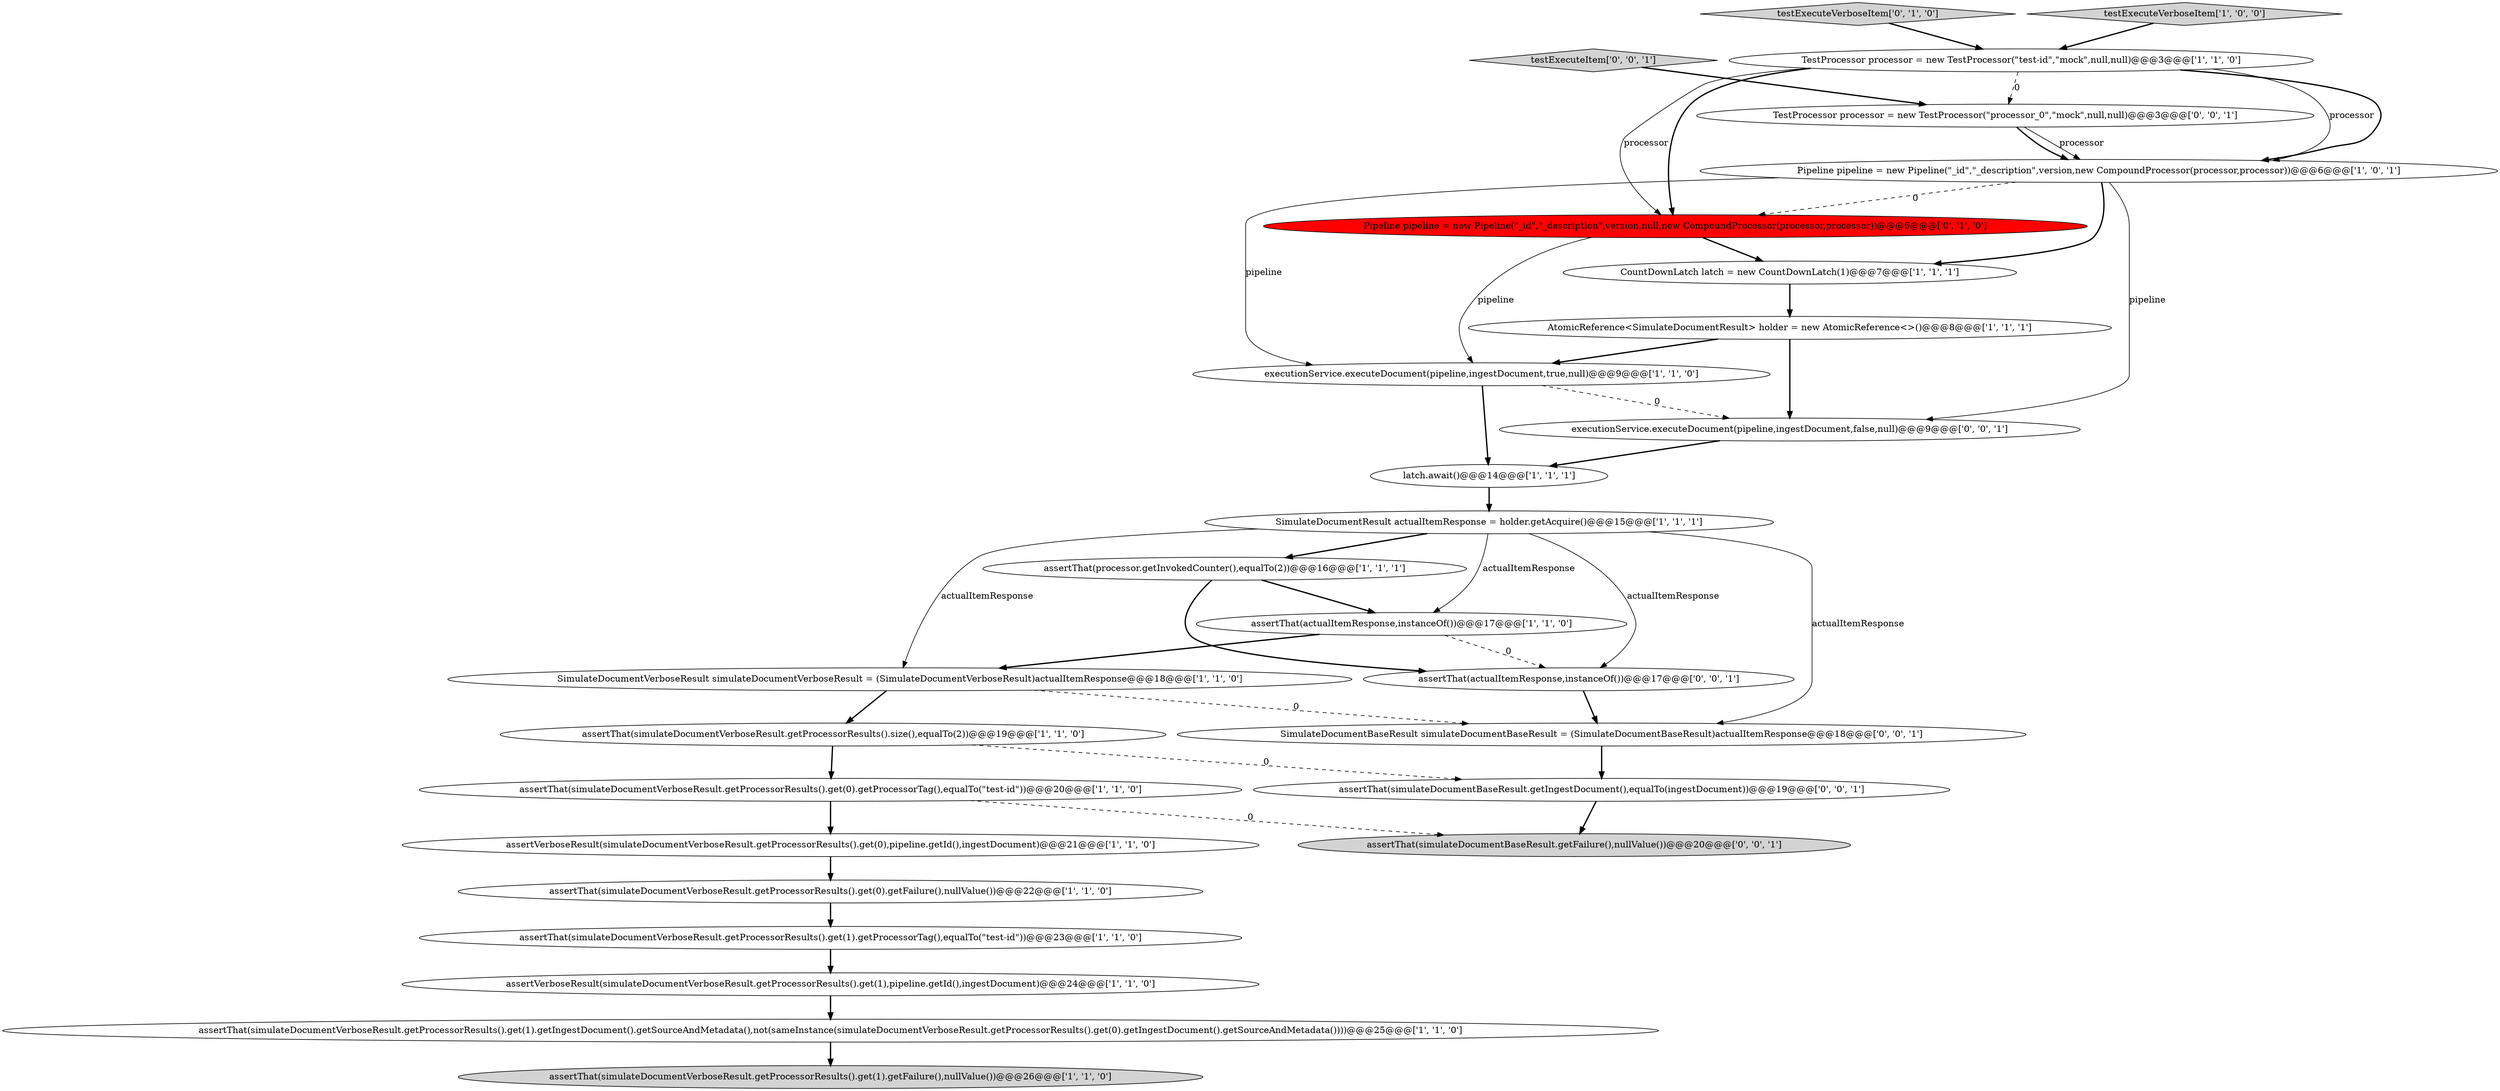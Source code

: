 digraph {
19 [style = filled, label = "testExecuteVerboseItem['0', '1', '0']", fillcolor = lightgray, shape = diamond image = "AAA0AAABBB2BBB"];
3 [style = filled, label = "testExecuteVerboseItem['1', '0', '0']", fillcolor = lightgray, shape = diamond image = "AAA0AAABBB1BBB"];
27 [style = filled, label = "assertThat(simulateDocumentBaseResult.getIngestDocument(),equalTo(ingestDocument))@@@19@@@['0', '0', '1']", fillcolor = white, shape = ellipse image = "AAA0AAABBB3BBB"];
14 [style = filled, label = "assertThat(simulateDocumentVerboseResult.getProcessorResults().get(0).getFailure(),nullValue())@@@22@@@['1', '1', '0']", fillcolor = white, shape = ellipse image = "AAA0AAABBB1BBB"];
15 [style = filled, label = "Pipeline pipeline = new Pipeline(\"_id\",\"_description\",version,new CompoundProcessor(processor,processor))@@@6@@@['1', '0', '1']", fillcolor = white, shape = ellipse image = "AAA0AAABBB1BBB"];
26 [style = filled, label = "assertThat(simulateDocumentBaseResult.getFailure(),nullValue())@@@20@@@['0', '0', '1']", fillcolor = lightgray, shape = ellipse image = "AAA0AAABBB3BBB"];
1 [style = filled, label = "assertThat(simulateDocumentVerboseResult.getProcessorResults().size(),equalTo(2))@@@19@@@['1', '1', '0']", fillcolor = white, shape = ellipse image = "AAA0AAABBB1BBB"];
2 [style = filled, label = "CountDownLatch latch = new CountDownLatch(1)@@@7@@@['1', '1', '1']", fillcolor = white, shape = ellipse image = "AAA0AAABBB1BBB"];
12 [style = filled, label = "assertThat(processor.getInvokedCounter(),equalTo(2))@@@16@@@['1', '1', '1']", fillcolor = white, shape = ellipse image = "AAA0AAABBB1BBB"];
18 [style = filled, label = "assertVerboseResult(simulateDocumentVerboseResult.getProcessorResults().get(0),pipeline.getId(),ingestDocument)@@@21@@@['1', '1', '0']", fillcolor = white, shape = ellipse image = "AAA0AAABBB1BBB"];
17 [style = filled, label = "SimulateDocumentVerboseResult simulateDocumentVerboseResult = (SimulateDocumentVerboseResult)actualItemResponse@@@18@@@['1', '1', '0']", fillcolor = white, shape = ellipse image = "AAA0AAABBB1BBB"];
24 [style = filled, label = "SimulateDocumentBaseResult simulateDocumentBaseResult = (SimulateDocumentBaseResult)actualItemResponse@@@18@@@['0', '0', '1']", fillcolor = white, shape = ellipse image = "AAA0AAABBB3BBB"];
22 [style = filled, label = "assertThat(actualItemResponse,instanceOf())@@@17@@@['0', '0', '1']", fillcolor = white, shape = ellipse image = "AAA0AAABBB3BBB"];
5 [style = filled, label = "latch.await()@@@14@@@['1', '1', '1']", fillcolor = white, shape = ellipse image = "AAA0AAABBB1BBB"];
7 [style = filled, label = "TestProcessor processor = new TestProcessor(\"test-id\",\"mock\",null,null)@@@3@@@['1', '1', '0']", fillcolor = white, shape = ellipse image = "AAA0AAABBB1BBB"];
6 [style = filled, label = "assertThat(simulateDocumentVerboseResult.getProcessorResults().get(0).getProcessorTag(),equalTo(\"test-id\"))@@@20@@@['1', '1', '0']", fillcolor = white, shape = ellipse image = "AAA0AAABBB1BBB"];
10 [style = filled, label = "AtomicReference<SimulateDocumentResult> holder = new AtomicReference<>()@@@8@@@['1', '1', '1']", fillcolor = white, shape = ellipse image = "AAA0AAABBB1BBB"];
4 [style = filled, label = "SimulateDocumentResult actualItemResponse = holder.getAcquire()@@@15@@@['1', '1', '1']", fillcolor = white, shape = ellipse image = "AAA0AAABBB1BBB"];
23 [style = filled, label = "TestProcessor processor = new TestProcessor(\"processor_0\",\"mock\",null,null)@@@3@@@['0', '0', '1']", fillcolor = white, shape = ellipse image = "AAA0AAABBB3BBB"];
13 [style = filled, label = "executionService.executeDocument(pipeline,ingestDocument,true,null)@@@9@@@['1', '1', '0']", fillcolor = white, shape = ellipse image = "AAA0AAABBB1BBB"];
11 [style = filled, label = "assertThat(actualItemResponse,instanceOf())@@@17@@@['1', '1', '0']", fillcolor = white, shape = ellipse image = "AAA0AAABBB1BBB"];
21 [style = filled, label = "executionService.executeDocument(pipeline,ingestDocument,false,null)@@@9@@@['0', '0', '1']", fillcolor = white, shape = ellipse image = "AAA0AAABBB3BBB"];
9 [style = filled, label = "assertThat(simulateDocumentVerboseResult.getProcessorResults().get(1).getFailure(),nullValue())@@@26@@@['1', '1', '0']", fillcolor = lightgray, shape = ellipse image = "AAA0AAABBB1BBB"];
16 [style = filled, label = "assertVerboseResult(simulateDocumentVerboseResult.getProcessorResults().get(1),pipeline.getId(),ingestDocument)@@@24@@@['1', '1', '0']", fillcolor = white, shape = ellipse image = "AAA0AAABBB1BBB"];
25 [style = filled, label = "testExecuteItem['0', '0', '1']", fillcolor = lightgray, shape = diamond image = "AAA0AAABBB3BBB"];
20 [style = filled, label = "Pipeline pipeline = new Pipeline(\"_id\",\"_description\",version,null,new CompoundProcessor(processor,processor))@@@6@@@['0', '1', '0']", fillcolor = red, shape = ellipse image = "AAA1AAABBB2BBB"];
0 [style = filled, label = "assertThat(simulateDocumentVerboseResult.getProcessorResults().get(1).getIngestDocument().getSourceAndMetadata(),not(sameInstance(simulateDocumentVerboseResult.getProcessorResults().get(0).getIngestDocument().getSourceAndMetadata())))@@@25@@@['1', '1', '0']", fillcolor = white, shape = ellipse image = "AAA0AAABBB1BBB"];
8 [style = filled, label = "assertThat(simulateDocumentVerboseResult.getProcessorResults().get(1).getProcessorTag(),equalTo(\"test-id\"))@@@23@@@['1', '1', '0']", fillcolor = white, shape = ellipse image = "AAA0AAABBB1BBB"];
8->16 [style = bold, label=""];
15->2 [style = bold, label=""];
16->0 [style = bold, label=""];
0->9 [style = bold, label=""];
15->20 [style = dashed, label="0"];
7->23 [style = dashed, label="0"];
4->24 [style = solid, label="actualItemResponse"];
4->22 [style = solid, label="actualItemResponse"];
17->1 [style = bold, label=""];
15->21 [style = solid, label="pipeline"];
17->24 [style = dashed, label="0"];
25->23 [style = bold, label=""];
6->18 [style = bold, label=""];
1->27 [style = dashed, label="0"];
12->11 [style = bold, label=""];
7->15 [style = solid, label="processor"];
23->15 [style = bold, label=""];
11->22 [style = dashed, label="0"];
10->21 [style = bold, label=""];
7->20 [style = bold, label=""];
15->13 [style = solid, label="pipeline"];
2->10 [style = bold, label=""];
20->2 [style = bold, label=""];
7->20 [style = solid, label="processor"];
21->5 [style = bold, label=""];
4->11 [style = solid, label="actualItemResponse"];
20->13 [style = solid, label="pipeline"];
1->6 [style = bold, label=""];
13->21 [style = dashed, label="0"];
10->13 [style = bold, label=""];
3->7 [style = bold, label=""];
6->26 [style = dashed, label="0"];
5->4 [style = bold, label=""];
4->17 [style = solid, label="actualItemResponse"];
13->5 [style = bold, label=""];
4->12 [style = bold, label=""];
7->15 [style = bold, label=""];
11->17 [style = bold, label=""];
14->8 [style = bold, label=""];
22->24 [style = bold, label=""];
19->7 [style = bold, label=""];
18->14 [style = bold, label=""];
24->27 [style = bold, label=""];
12->22 [style = bold, label=""];
23->15 [style = solid, label="processor"];
27->26 [style = bold, label=""];
}

